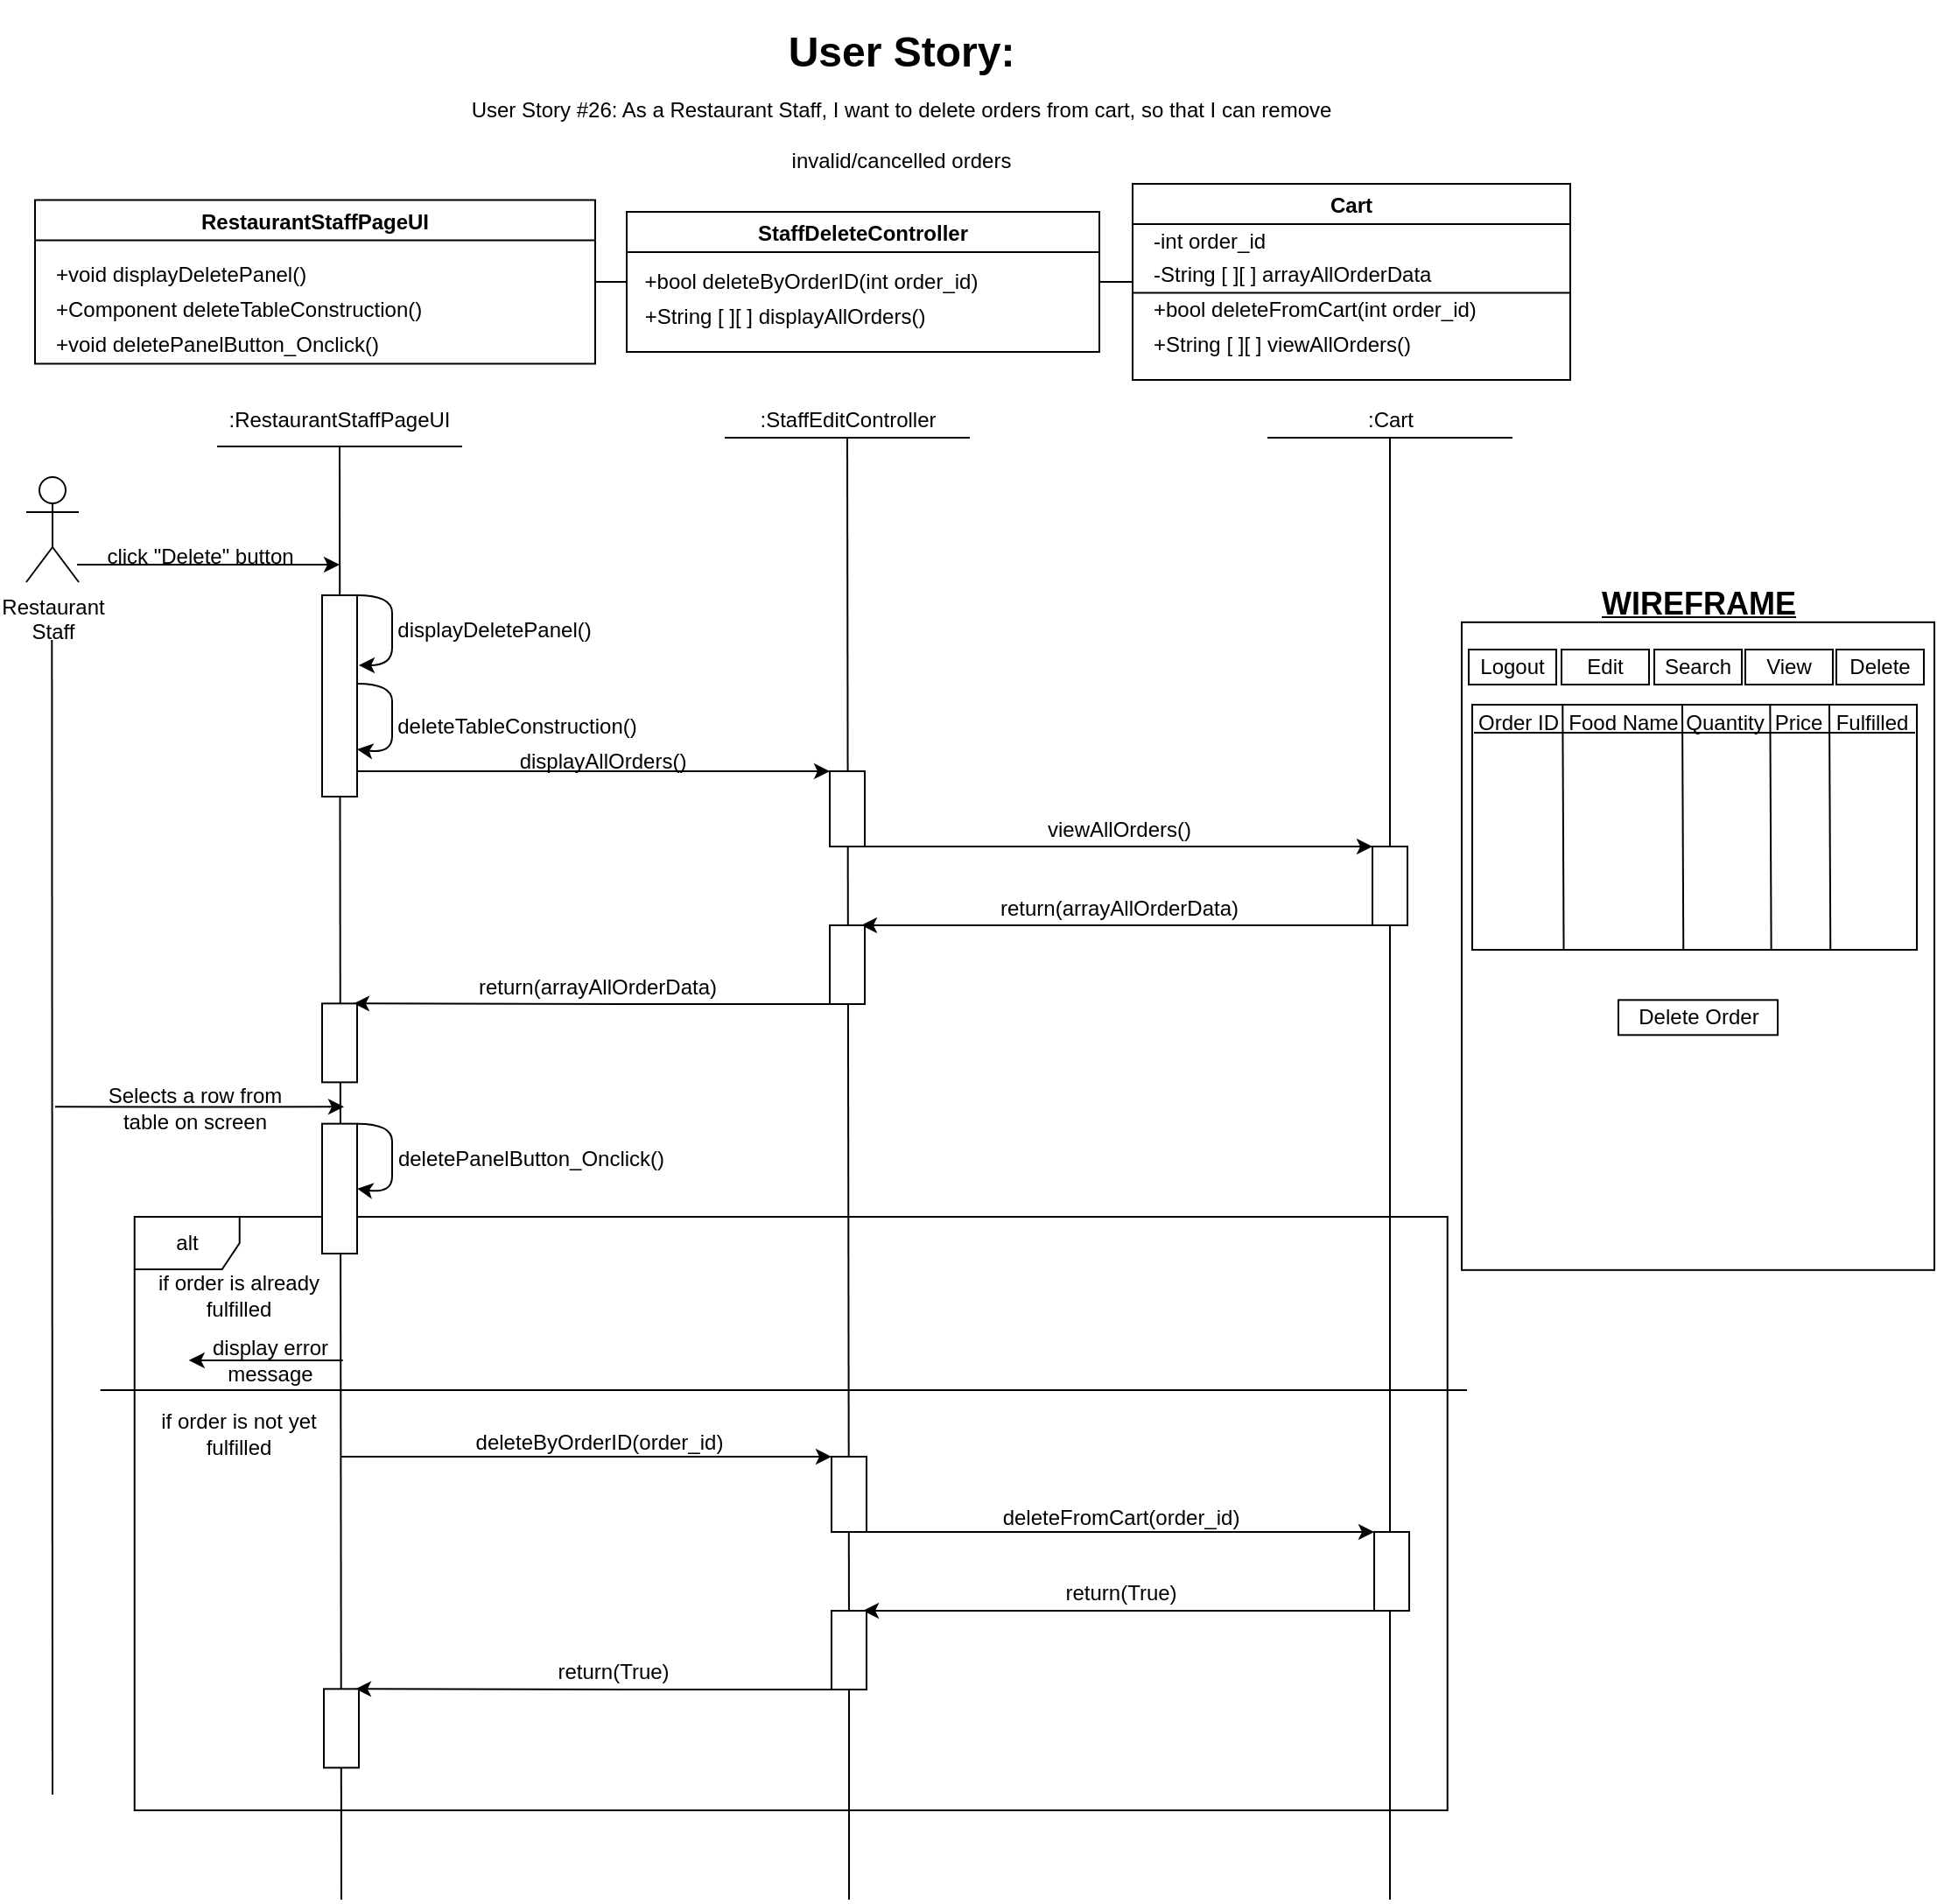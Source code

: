 <mxfile version="17.4.2" type="device"><diagram id="kgpKYQtTHZ0yAKxKKP6v" name="Page-1"><mxGraphModel dx="1103" dy="624" grid="1" gridSize="10" guides="1" tooltips="1" connect="1" arrows="1" fold="1" page="1" pageScale="1" pageWidth="1100" pageHeight="850" math="0" shadow="0"><root><mxCell id="0"/><mxCell id="1" parent="0"/><mxCell id="hacsiQ6Ck6Q7z7_AqZSA-1" value="alt" style="shape=umlFrame;whiteSpace=wrap;html=1;" vertex="1" parent="1"><mxGeometry x="91.86" y="700" width="750" height="339" as="geometry"/></mxCell><mxCell id="-WFrWLEuQ_C8n9u0HJJs-3" value="" style="endArrow=classic;html=1;rounded=0;entryX=0;entryY=0;entryDx=0;entryDy=0;" parent="1" edge="1"><mxGeometry width="50" height="50" relative="1" as="geometry"><mxPoint x="209" y="445.5" as="sourcePoint"/><mxPoint x="489" y="445.5" as="targetPoint"/></mxGeometry></mxCell><mxCell id="jZgrcrFYeaZh8gr0yXMg-58" value="" style="endArrow=none;html=1;rounded=0;fontSize=17;" parent="1" edge="1"><mxGeometry width="50" height="50" relative="1" as="geometry"><mxPoint x="210" y="1090" as="sourcePoint"/><mxPoint x="209" y="260" as="targetPoint"/></mxGeometry></mxCell><mxCell id="jZgrcrFYeaZh8gr0yXMg-60" value="" style="rounded=0;whiteSpace=wrap;html=1;" parent="1" vertex="1"><mxGeometry x="199" y="646.83" width="20" height="74.17" as="geometry"/></mxCell><mxCell id="jZgrcrFYeaZh8gr0yXMg-41" value="" style="rounded=0;whiteSpace=wrap;html=1;" parent="1" vertex="1"><mxGeometry x="850" y="360.41" width="270" height="370" as="geometry"/></mxCell><mxCell id="jZgrcrFYeaZh8gr0yXMg-2" value="RestaurantStaffPageUI" style="swimlane;" parent="1" vertex="1"><mxGeometry x="35" y="119.25" width="320" height="93.5" as="geometry"/></mxCell><mxCell id="jZgrcrFYeaZh8gr0yXMg-3" value="+void displayDeletePanel()" style="text;html=1;align=left;verticalAlign=middle;resizable=0;points=[];autosize=1;strokeColor=none;fillColor=none;" parent="jZgrcrFYeaZh8gr0yXMg-2" vertex="1"><mxGeometry x="10" y="33" width="160" height="20" as="geometry"/></mxCell><mxCell id="jZgrcrFYeaZh8gr0yXMg-5" value="+Component deleteTableConstruction()" style="text;html=1;align=left;verticalAlign=middle;resizable=0;points=[];autosize=1;strokeColor=none;fillColor=none;" parent="jZgrcrFYeaZh8gr0yXMg-2" vertex="1"><mxGeometry x="10" y="53" width="220" height="20" as="geometry"/></mxCell><mxCell id="jZgrcrFYeaZh8gr0yXMg-98" value="+void deletePanelButton_Onclick()" style="text;html=1;align=left;verticalAlign=middle;resizable=0;points=[];autosize=1;strokeColor=none;fillColor=none;" parent="jZgrcrFYeaZh8gr0yXMg-2" vertex="1"><mxGeometry x="10" y="73" width="200" height="20" as="geometry"/></mxCell><mxCell id="jZgrcrFYeaZh8gr0yXMg-6" value="StaffDeleteController" style="swimlane;startSize=23;" parent="1" vertex="1"><mxGeometry x="373" y="126" width="270" height="80" as="geometry"/></mxCell><mxCell id="jZgrcrFYeaZh8gr0yXMg-7" value="&lt;div style=&quot;text-align: left&quot;&gt;&lt;span&gt;+bool deleteByOrderID(int order_id)&lt;/span&gt;&lt;/div&gt;" style="text;html=1;align=center;verticalAlign=middle;resizable=0;points=[];autosize=1;strokeColor=none;fillColor=none;" parent="jZgrcrFYeaZh8gr0yXMg-6" vertex="1"><mxGeometry y="30" width="210" height="20" as="geometry"/></mxCell><mxCell id="-WFrWLEuQ_C8n9u0HJJs-1" value="&lt;div style=&quot;text-align: left&quot;&gt;&lt;span&gt;+String [ ][ ] displayAllOrders()&lt;/span&gt;&lt;/div&gt;" style="text;html=1;align=center;verticalAlign=middle;resizable=0;points=[];autosize=1;strokeColor=none;fillColor=none;" parent="jZgrcrFYeaZh8gr0yXMg-6" vertex="1"><mxGeometry y="50" width="180" height="20" as="geometry"/></mxCell><mxCell id="jZgrcrFYeaZh8gr0yXMg-8" value="Cart" style="swimlane;" parent="1" vertex="1"><mxGeometry x="662" y="110" width="250" height="112" as="geometry"/></mxCell><mxCell id="jZgrcrFYeaZh8gr0yXMg-9" value="-int order_id" style="text;html=1;align=left;verticalAlign=middle;resizable=0;points=[];autosize=1;strokeColor=none;fillColor=none;" parent="jZgrcrFYeaZh8gr0yXMg-8" vertex="1"><mxGeometry x="10" y="23" width="80" height="20" as="geometry"/></mxCell><mxCell id="jZgrcrFYeaZh8gr0yXMg-12" value="" style="endArrow=none;html=1;rounded=0;" parent="jZgrcrFYeaZh8gr0yXMg-8" edge="1"><mxGeometry width="50" height="50" relative="1" as="geometry"><mxPoint y="62.25" as="sourcePoint"/><mxPoint x="250" y="62.25" as="targetPoint"/></mxGeometry></mxCell><mxCell id="jZgrcrFYeaZh8gr0yXMg-13" value="&lt;div style=&quot;text-align: justify&quot;&gt;&lt;span&gt;+bool deleteFromCart(int order_id)&lt;/span&gt;&lt;/div&gt;" style="text;html=1;align=left;verticalAlign=middle;resizable=0;points=[];autosize=1;strokeColor=none;fillColor=none;" parent="jZgrcrFYeaZh8gr0yXMg-8" vertex="1"><mxGeometry x="10" y="62.25" width="200" height="20" as="geometry"/></mxCell><mxCell id="-WFrWLEuQ_C8n9u0HJJs-15" value="&lt;div style=&quot;text-align: justify&quot;&gt;&lt;span&gt;+String [ ][ ] viewAllOrders()&lt;/span&gt;&lt;/div&gt;" style="text;html=1;align=left;verticalAlign=middle;resizable=0;points=[];autosize=1;strokeColor=none;fillColor=none;" parent="jZgrcrFYeaZh8gr0yXMg-8" vertex="1"><mxGeometry x="10" y="82.25" width="160" height="20" as="geometry"/></mxCell><mxCell id="-WFrWLEuQ_C8n9u0HJJs-16" value="-String [ ][ ] arrayAllOrderData" style="text;html=1;align=left;verticalAlign=middle;resizable=0;points=[];autosize=1;strokeColor=none;fillColor=none;" parent="jZgrcrFYeaZh8gr0yXMg-8" vertex="1"><mxGeometry x="10" y="42.25" width="170" height="20" as="geometry"/></mxCell><mxCell id="jZgrcrFYeaZh8gr0yXMg-15" value="" style="endArrow=none;html=1;rounded=0;exitX=1;exitY=0.5;exitDx=0;exitDy=0;entryX=0;entryY=0.5;entryDx=0;entryDy=0;" parent="1" source="jZgrcrFYeaZh8gr0yXMg-2" target="jZgrcrFYeaZh8gr0yXMg-6" edge="1"><mxGeometry width="50" height="50" relative="1" as="geometry"><mxPoint x="579" y="396" as="sourcePoint"/><mxPoint x="629" y="346" as="targetPoint"/></mxGeometry></mxCell><mxCell id="jZgrcrFYeaZh8gr0yXMg-16" value="" style="endArrow=none;html=1;rounded=0;entryX=0;entryY=0.5;entryDx=0;entryDy=0;exitX=1;exitY=0.5;exitDx=0;exitDy=0;" parent="1" source="jZgrcrFYeaZh8gr0yXMg-6" target="jZgrcrFYeaZh8gr0yXMg-8" edge="1"><mxGeometry width="50" height="50" relative="1" as="geometry"><mxPoint x="579" y="216" as="sourcePoint"/><mxPoint x="579" y="246" as="targetPoint"/></mxGeometry></mxCell><mxCell id="jZgrcrFYeaZh8gr0yXMg-17" style="edgeStyle=orthogonalEdgeStyle;rounded=0;orthogonalLoop=1;jettySize=auto;html=1;" parent="1" edge="1"><mxGeometry relative="1" as="geometry"><mxPoint x="209" y="327.5" as="targetPoint"/><Array as="points"><mxPoint x="109" y="327.5"/><mxPoint x="109" y="327.5"/></Array><mxPoint x="59" y="327.5" as="sourcePoint"/></mxGeometry></mxCell><mxCell id="jZgrcrFYeaZh8gr0yXMg-18" value="Restaurant&lt;br&gt;Staff" style="shape=umlActor;verticalLabelPosition=bottom;verticalAlign=top;html=1;outlineConnect=0;" parent="1" vertex="1"><mxGeometry x="30" y="277.5" width="30" height="60" as="geometry"/></mxCell><mxCell id="jZgrcrFYeaZh8gr0yXMg-19" value=":RestaurantStaffPageUI" style="text;html=1;strokeColor=none;fillColor=none;align=center;verticalAlign=middle;whiteSpace=wrap;rounded=0;" parent="1" vertex="1"><mxGeometry x="179" y="230" width="60" height="30" as="geometry"/></mxCell><mxCell id="jZgrcrFYeaZh8gr0yXMg-20" value=":StaffEditController" style="text;html=1;align=center;verticalAlign=middle;resizable=0;points=[];autosize=1;strokeColor=none;fillColor=none;" parent="1" vertex="1"><mxGeometry x="439" y="235" width="120" height="20" as="geometry"/></mxCell><mxCell id="jZgrcrFYeaZh8gr0yXMg-21" value=":Cart" style="text;html=1;align=center;verticalAlign=middle;resizable=0;points=[];autosize=1;strokeColor=none;fillColor=none;" parent="1" vertex="1"><mxGeometry x="789" y="235" width="40" height="20" as="geometry"/></mxCell><mxCell id="jZgrcrFYeaZh8gr0yXMg-22" value="" style="endArrow=none;html=1;rounded=0;" parent="1" edge="1"><mxGeometry width="50" height="50" relative="1" as="geometry"><mxPoint x="139" y="260" as="sourcePoint"/><mxPoint x="279.0" y="260" as="targetPoint"/></mxGeometry></mxCell><mxCell id="jZgrcrFYeaZh8gr0yXMg-23" value="" style="endArrow=none;html=1;rounded=0;" parent="1" edge="1"><mxGeometry width="50" height="50" relative="1" as="geometry"><mxPoint x="429.0" y="255" as="sourcePoint"/><mxPoint x="569" y="255" as="targetPoint"/></mxGeometry></mxCell><mxCell id="jZgrcrFYeaZh8gr0yXMg-24" value="" style="endArrow=none;html=1;rounded=0;" parent="1" edge="1"><mxGeometry width="50" height="50" relative="1" as="geometry"><mxPoint x="739" y="255" as="sourcePoint"/><mxPoint x="879" y="255" as="targetPoint"/></mxGeometry></mxCell><mxCell id="jZgrcrFYeaZh8gr0yXMg-25" value="" style="curved=1;endArrow=classic;html=1;rounded=0;entryX=1;entryY=0.5;entryDx=0;entryDy=0;exitX=1;exitY=0;exitDx=0;exitDy=0;" parent="1" source="jZgrcrFYeaZh8gr0yXMg-60" target="jZgrcrFYeaZh8gr0yXMg-60" edge="1"><mxGeometry width="50" height="50" relative="1" as="geometry"><mxPoint x="219" y="706.83" as="sourcePoint"/><mxPoint x="269" y="656.83" as="targetPoint"/><Array as="points"><mxPoint x="239" y="646.83"/><mxPoint x="239" y="666.83"/><mxPoint x="239" y="686.83"/></Array></mxGeometry></mxCell><mxCell id="jZgrcrFYeaZh8gr0yXMg-26" value="&lt;span style=&quot;text-align: left&quot;&gt;deletePanelButton_Onclick()&lt;/span&gt;" style="text;html=1;align=center;verticalAlign=middle;resizable=0;points=[];autosize=1;strokeColor=none;fillColor=none;" parent="1" vertex="1"><mxGeometry x="233" y="656.83" width="170" height="20" as="geometry"/></mxCell><mxCell id="jZgrcrFYeaZh8gr0yXMg-27" value="" style="endArrow=classic;html=1;rounded=0;entryX=0;entryY=0;entryDx=0;entryDy=0;" parent="1" edge="1"><mxGeometry width="50" height="50" relative="1" as="geometry"><mxPoint x="210" y="837.0" as="sourcePoint"/><mxPoint x="490" y="837" as="targetPoint"/></mxGeometry></mxCell><mxCell id="jZgrcrFYeaZh8gr0yXMg-28" value="deleteByOrderID(order_id)" style="text;html=1;align=center;verticalAlign=middle;resizable=0;points=[];autosize=1;strokeColor=none;fillColor=none;" parent="1" vertex="1"><mxGeometry x="277" y="819" width="160" height="20" as="geometry"/></mxCell><mxCell id="jZgrcrFYeaZh8gr0yXMg-29" style="edgeStyle=orthogonalEdgeStyle;rounded=0;orthogonalLoop=1;jettySize=auto;html=1;exitX=1;exitY=1;exitDx=0;exitDy=0;entryX=0;entryY=0;entryDx=0;entryDy=0;" parent="1" source="jZgrcrFYeaZh8gr0yXMg-57" target="jZgrcrFYeaZh8gr0yXMg-53" edge="1"><mxGeometry relative="1" as="geometry"><Array as="points"><mxPoint x="724" y="880"/><mxPoint x="724" y="880"/></Array><mxPoint x="510" y="885" as="sourcePoint"/></mxGeometry></mxCell><mxCell id="jZgrcrFYeaZh8gr0yXMg-30" value="" style="endArrow=none;html=1;rounded=0;startArrow=none;entryX=0.5;entryY=1;entryDx=0;entryDy=0;entryPerimeter=0;" parent="1" source="jZgrcrFYeaZh8gr0yXMg-100" target="jZgrcrFYeaZh8gr0yXMg-20" edge="1"><mxGeometry width="50" height="50" relative="1" as="geometry"><mxPoint x="499" y="932.5" as="sourcePoint"/><mxPoint x="497" y="250" as="targetPoint"/></mxGeometry></mxCell><mxCell id="jZgrcrFYeaZh8gr0yXMg-31" value="deleteFromCart(order_id)" style="text;html=1;align=center;verticalAlign=middle;resizable=0;points=[];autosize=1;strokeColor=none;fillColor=none;" parent="1" vertex="1"><mxGeometry x="580" y="862" width="150" height="20" as="geometry"/></mxCell><mxCell id="jZgrcrFYeaZh8gr0yXMg-34" value="" style="endArrow=none;html=1;rounded=0;entryX=0.5;entryY=0.982;entryDx=0;entryDy=0;entryPerimeter=0;" parent="1" target="jZgrcrFYeaZh8gr0yXMg-21" edge="1"><mxGeometry width="50" height="50" relative="1" as="geometry"><mxPoint x="809" y="1090" as="sourcePoint"/><mxPoint x="809" y="260" as="targetPoint"/></mxGeometry></mxCell><mxCell id="jZgrcrFYeaZh8gr0yXMg-42" value="Logout" style="rounded=0;whiteSpace=wrap;html=1;" parent="1" vertex="1"><mxGeometry x="854" y="376" width="50" height="20" as="geometry"/></mxCell><mxCell id="jZgrcrFYeaZh8gr0yXMg-43" value="Edit" style="rounded=0;whiteSpace=wrap;html=1;" parent="1" vertex="1"><mxGeometry x="907" y="376" width="50" height="20" as="geometry"/></mxCell><mxCell id="jZgrcrFYeaZh8gr0yXMg-44" value="Search" style="rounded=0;whiteSpace=wrap;html=1;" parent="1" vertex="1"><mxGeometry x="960" y="376" width="50" height="20" as="geometry"/></mxCell><mxCell id="jZgrcrFYeaZh8gr0yXMg-45" value="View" style="rounded=0;whiteSpace=wrap;html=1;" parent="1" vertex="1"><mxGeometry x="1012" y="376" width="50" height="20" as="geometry"/></mxCell><mxCell id="jZgrcrFYeaZh8gr0yXMg-46" value="Delete" style="rounded=0;whiteSpace=wrap;html=1;" parent="1" vertex="1"><mxGeometry x="1064" y="376" width="50" height="20" as="geometry"/></mxCell><mxCell id="jZgrcrFYeaZh8gr0yXMg-52" value="&lt;b&gt;&lt;u&gt;&lt;font style=&quot;font-size: 18px&quot;&gt;WIREFRAME&lt;/font&gt;&lt;/u&gt;&lt;/b&gt;" style="text;html=1;align=center;verticalAlign=middle;resizable=0;points=[];autosize=1;strokeColor=none;fillColor=none;" parent="1" vertex="1"><mxGeometry x="920" y="340" width="130" height="20" as="geometry"/></mxCell><mxCell id="jZgrcrFYeaZh8gr0yXMg-102" style="edgeStyle=orthogonalEdgeStyle;rounded=0;orthogonalLoop=1;jettySize=auto;html=1;exitX=0;exitY=1;exitDx=0;exitDy=0;entryX=0.5;entryY=0;entryDx=0;entryDy=0;fontSize=12;" parent="1" edge="1"><mxGeometry relative="1" as="geometry"><mxPoint x="808" y="925" as="sourcePoint"/><mxPoint x="508" y="925" as="targetPoint"/><Array as="points"><mxPoint x="664" y="925"/><mxPoint x="664" y="925"/></Array></mxGeometry></mxCell><mxCell id="jZgrcrFYeaZh8gr0yXMg-53" value="" style="rounded=0;whiteSpace=wrap;html=1;" parent="1" vertex="1"><mxGeometry x="800" y="880" width="20" height="45" as="geometry"/></mxCell><mxCell id="jZgrcrFYeaZh8gr0yXMg-54" value="click &quot;Delete&quot; button" style="text;html=1;align=center;verticalAlign=middle;resizable=0;points=[];autosize=1;strokeColor=none;fillColor=none;" parent="1" vertex="1"><mxGeometry x="69" y="312.5" width="120" height="20" as="geometry"/></mxCell><mxCell id="jZgrcrFYeaZh8gr0yXMg-57" value="" style="rounded=0;whiteSpace=wrap;html=1;" parent="1" vertex="1"><mxGeometry x="490" y="837" width="20" height="43" as="geometry"/></mxCell><mxCell id="jZgrcrFYeaZh8gr0yXMg-63" value="" style="curved=1;endArrow=classic;html=1;rounded=0;exitX=1;exitY=0;exitDx=0;exitDy=0;" parent="1" source="jZgrcrFYeaZh8gr0yXMg-64" edge="1"><mxGeometry width="50" height="50" relative="1" as="geometry"><mxPoint x="219" y="405" as="sourcePoint"/><mxPoint x="220" y="385" as="targetPoint"/><Array as="points"><mxPoint x="239" y="345"/><mxPoint x="239" y="365"/><mxPoint x="239" y="385"/></Array></mxGeometry></mxCell><mxCell id="jZgrcrFYeaZh8gr0yXMg-64" value="" style="rounded=0;whiteSpace=wrap;html=1;" parent="1" vertex="1"><mxGeometry x="199" y="345" width="20" height="115" as="geometry"/></mxCell><mxCell id="jZgrcrFYeaZh8gr0yXMg-65" value="&lt;span style=&quot;font-size: 12px ; text-align: left&quot;&gt;displayDeletePanel()&lt;/span&gt;" style="text;html=1;align=center;verticalAlign=middle;resizable=0;points=[];autosize=1;strokeColor=none;fillColor=none;fontSize=16;" parent="1" vertex="1"><mxGeometry x="232" y="348" width="130" height="30" as="geometry"/></mxCell><mxCell id="jZgrcrFYeaZh8gr0yXMg-84" value="" style="rounded=0;whiteSpace=wrap;html=1;" parent="1" vertex="1"><mxGeometry x="856" y="407.5" width="254" height="140" as="geometry"/></mxCell><mxCell id="jZgrcrFYeaZh8gr0yXMg-83" value="Delete Order" style="rounded=0;whiteSpace=wrap;html=1;" parent="1" vertex="1"><mxGeometry x="939.5" y="576.17" width="91" height="20" as="geometry"/></mxCell><mxCell id="jZgrcrFYeaZh8gr0yXMg-85" value="Order ID" style="text;html=1;align=center;verticalAlign=middle;resizable=0;points=[];autosize=1;strokeColor=none;fillColor=none;" parent="1" vertex="1"><mxGeometry x="852" y="407.5" width="60" height="20" as="geometry"/></mxCell><mxCell id="jZgrcrFYeaZh8gr0yXMg-86" value="Food Name" style="text;html=1;align=center;verticalAlign=middle;resizable=0;points=[];autosize=1;strokeColor=none;fillColor=none;" parent="1" vertex="1"><mxGeometry x="902" y="407.5" width="80" height="20" as="geometry"/></mxCell><mxCell id="jZgrcrFYeaZh8gr0yXMg-87" value="Quantity" style="text;html=1;align=center;verticalAlign=middle;resizable=0;points=[];autosize=1;strokeColor=none;fillColor=none;" parent="1" vertex="1"><mxGeometry x="970" y="407.5" width="60" height="20" as="geometry"/></mxCell><mxCell id="jZgrcrFYeaZh8gr0yXMg-88" value="Price" style="text;html=1;align=center;verticalAlign=middle;resizable=0;points=[];autosize=1;strokeColor=none;fillColor=none;" parent="1" vertex="1"><mxGeometry x="1022" y="407.5" width="40" height="20" as="geometry"/></mxCell><mxCell id="jZgrcrFYeaZh8gr0yXMg-89" value="Fulfilled" style="text;html=1;align=center;verticalAlign=middle;resizable=0;points=[];autosize=1;strokeColor=none;fillColor=none;" parent="1" vertex="1"><mxGeometry x="1054" y="407.5" width="60" height="20" as="geometry"/></mxCell><mxCell id="jZgrcrFYeaZh8gr0yXMg-90" value="" style="endArrow=none;html=1;rounded=0;entryX=0.033;entryY=-0.067;entryDx=0;entryDy=0;entryPerimeter=0;exitX=0.194;exitY=0.99;exitDx=0;exitDy=0;exitPerimeter=0;" parent="1" edge="1"><mxGeometry width="50" height="50" relative="1" as="geometry"><mxPoint x="908.276" y="547.1" as="sourcePoint"/><mxPoint x="907.64" y="407.16" as="targetPoint"/></mxGeometry></mxCell><mxCell id="jZgrcrFYeaZh8gr0yXMg-91" value="" style="endArrow=none;html=1;rounded=0;entryX=0.033;entryY=-0.067;entryDx=0;entryDy=0;entryPerimeter=0;exitX=0.194;exitY=0.99;exitDx=0;exitDy=0;exitPerimeter=0;" parent="1" edge="1"><mxGeometry width="50" height="50" relative="1" as="geometry"><mxPoint x="976.636" y="547.44" as="sourcePoint"/><mxPoint x="976" y="407.5" as="targetPoint"/></mxGeometry></mxCell><mxCell id="jZgrcrFYeaZh8gr0yXMg-92" value="" style="endArrow=none;html=1;rounded=0;entryX=0.033;entryY=-0.067;entryDx=0;entryDy=0;entryPerimeter=0;exitX=0.194;exitY=0.99;exitDx=0;exitDy=0;exitPerimeter=0;" parent="1" edge="1"><mxGeometry width="50" height="50" relative="1" as="geometry"><mxPoint x="1026.816" y="547.94" as="sourcePoint"/><mxPoint x="1026.18" y="408" as="targetPoint"/></mxGeometry></mxCell><mxCell id="jZgrcrFYeaZh8gr0yXMg-93" value="" style="endArrow=none;html=1;rounded=0;entryX=0.033;entryY=-0.067;entryDx=0;entryDy=0;entryPerimeter=0;exitX=0.194;exitY=0.99;exitDx=0;exitDy=0;exitPerimeter=0;" parent="1" edge="1"><mxGeometry width="50" height="50" relative="1" as="geometry"><mxPoint x="1060.636" y="547.5" as="sourcePoint"/><mxPoint x="1060" y="407.56" as="targetPoint"/></mxGeometry></mxCell><mxCell id="jZgrcrFYeaZh8gr0yXMg-94" value="" style="endArrow=none;html=1;rounded=0;exitX=0.194;exitY=0.99;exitDx=0;exitDy=0;exitPerimeter=0;" parent="1" edge="1"><mxGeometry width="50" height="50" relative="1" as="geometry"><mxPoint x="856.996" y="423.5" as="sourcePoint"/><mxPoint x="1109" y="423.5" as="targetPoint"/></mxGeometry></mxCell><mxCell id="jZgrcrFYeaZh8gr0yXMg-99" value="&lt;h1&gt;User Story:&lt;br&gt;&lt;font style=&quot;font-size: 12px ; font-weight: normal&quot;&gt;User Story #26: As a Restaurant Staff, I want to delete orders from cart, so that I can remove invalid/cancelled orders&lt;/font&gt;&lt;/h1&gt;" style="text;html=1;strokeColor=none;fillColor=none;spacing=5;spacingTop=-20;whiteSpace=wrap;overflow=hidden;rounded=0;align=center;" parent="1" vertex="1"><mxGeometry x="240" y="15" width="580" height="95" as="geometry"/></mxCell><mxCell id="jZgrcrFYeaZh8gr0yXMg-100" value="" style="rounded=0;whiteSpace=wrap;html=1;" parent="1" vertex="1"><mxGeometry x="490" y="925" width="20" height="45" as="geometry"/></mxCell><mxCell id="jZgrcrFYeaZh8gr0yXMg-101" value="" style="endArrow=none;html=1;rounded=0;startArrow=none;entryX=0.5;entryY=1;entryDx=0;entryDy=0;entryPerimeter=0;" parent="1" target="jZgrcrFYeaZh8gr0yXMg-100" edge="1"><mxGeometry width="50" height="50" relative="1" as="geometry"><mxPoint x="500" y="1090" as="sourcePoint"/><mxPoint x="498.14" y="175.84" as="targetPoint"/></mxGeometry></mxCell><mxCell id="jZgrcrFYeaZh8gr0yXMg-103" value="return(True)" style="text;html=1;align=center;verticalAlign=middle;resizable=0;points=[];autosize=1;strokeColor=none;fillColor=none;fontSize=12;" parent="1" vertex="1"><mxGeometry x="615" y="905.33" width="80" height="20" as="geometry"/></mxCell><mxCell id="jZgrcrFYeaZh8gr0yXMg-104" style="edgeStyle=orthogonalEdgeStyle;rounded=0;orthogonalLoop=1;jettySize=auto;html=1;entryX=0.5;entryY=0;entryDx=0;entryDy=0;fontSize=12;" parent="1" edge="1"><mxGeometry relative="1" as="geometry"><mxPoint x="494" y="970.0" as="sourcePoint"/><mxPoint x="218" y="969.67" as="targetPoint"/><Array as="points"><mxPoint x="374" y="969.67"/><mxPoint x="374" y="969.67"/></Array></mxGeometry></mxCell><mxCell id="jZgrcrFYeaZh8gr0yXMg-105" value="" style="rounded=0;whiteSpace=wrap;html=1;" parent="1" vertex="1"><mxGeometry x="200" y="969.67" width="20" height="45" as="geometry"/></mxCell><mxCell id="jZgrcrFYeaZh8gr0yXMg-106" value="return(True)" style="text;html=1;align=center;verticalAlign=middle;resizable=0;points=[];autosize=1;strokeColor=none;fillColor=none;fontSize=12;" parent="1" vertex="1"><mxGeometry x="325" y="950.0" width="80" height="20" as="geometry"/></mxCell><mxCell id="zjGWkaBwXdOVX580WXJV-2" value="" style="curved=1;endArrow=classic;html=1;rounded=0;entryX=1;entryY=0.75;entryDx=0;entryDy=0;exitX=1;exitY=0;exitDx=0;exitDy=0;" parent="1" edge="1"><mxGeometry width="50" height="50" relative="1" as="geometry"><mxPoint x="219" y="395.5" as="sourcePoint"/><mxPoint x="219" y="433" as="targetPoint"/><Array as="points"><mxPoint x="239" y="395.5"/><mxPoint x="239" y="415.5"/><mxPoint x="239" y="435.5"/></Array></mxGeometry></mxCell><mxCell id="zjGWkaBwXdOVX580WXJV-4" value="&lt;span style=&quot;font-size: 12px&quot;&gt;deleteTableConstruction()&lt;/span&gt;" style="text;html=1;align=center;verticalAlign=middle;resizable=0;points=[];autosize=1;strokeColor=none;fillColor=none;fontSize=16;" parent="1" vertex="1"><mxGeometry x="235" y="402.5" width="150" height="30" as="geometry"/></mxCell><mxCell id="zjGWkaBwXdOVX580WXJV-5" style="edgeStyle=orthogonalEdgeStyle;rounded=0;orthogonalLoop=1;jettySize=auto;html=1;" parent="1" edge="1"><mxGeometry relative="1" as="geometry"><mxPoint x="211.5" y="637.17" as="targetPoint"/><Array as="points"><mxPoint x="106.5" y="637.17"/><mxPoint x="106.5" y="637.17"/></Array><mxPoint x="46.5" y="637.17" as="sourcePoint"/></mxGeometry></mxCell><mxCell id="zjGWkaBwXdOVX580WXJV-6" value="Selects a row from&lt;br&gt;table on screen" style="text;html=1;align=center;verticalAlign=middle;resizable=0;points=[];autosize=1;strokeColor=none;fillColor=none;" parent="1" vertex="1"><mxGeometry x="70.5" y="623.17" width="110" height="30" as="geometry"/></mxCell><mxCell id="zjGWkaBwXdOVX580WXJV-7" value="" style="endArrow=none;html=1;rounded=0;" parent="1" edge="1"><mxGeometry width="50" height="50" relative="1" as="geometry"><mxPoint x="45" y="1030" as="sourcePoint"/><mxPoint x="44.66" y="370.5" as="targetPoint"/></mxGeometry></mxCell><mxCell id="-WFrWLEuQ_C8n9u0HJJs-4" value="displayAllOrders()" style="text;html=1;align=center;verticalAlign=middle;resizable=0;points=[];autosize=1;strokeColor=none;fillColor=none;" parent="1" vertex="1"><mxGeometry x="304" y="429.5" width="110" height="20" as="geometry"/></mxCell><mxCell id="-WFrWLEuQ_C8n9u0HJJs-5" style="edgeStyle=orthogonalEdgeStyle;rounded=0;orthogonalLoop=1;jettySize=auto;html=1;exitX=1;exitY=1;exitDx=0;exitDy=0;entryX=0;entryY=0;entryDx=0;entryDy=0;" parent="1" source="-WFrWLEuQ_C8n9u0HJJs-9" target="-WFrWLEuQ_C8n9u0HJJs-8" edge="1"><mxGeometry relative="1" as="geometry"><Array as="points"><mxPoint x="723" y="488.5"/><mxPoint x="723" y="488.5"/></Array><mxPoint x="509" y="493.5" as="sourcePoint"/></mxGeometry></mxCell><mxCell id="-WFrWLEuQ_C8n9u0HJJs-6" value="viewAllOrders()" style="text;html=1;align=center;verticalAlign=middle;resizable=0;points=[];autosize=1;strokeColor=none;fillColor=none;" parent="1" vertex="1"><mxGeometry x="604" y="468.5" width="100" height="20" as="geometry"/></mxCell><mxCell id="-WFrWLEuQ_C8n9u0HJJs-7" style="edgeStyle=orthogonalEdgeStyle;rounded=0;orthogonalLoop=1;jettySize=auto;html=1;exitX=0;exitY=1;exitDx=0;exitDy=0;entryX=0.5;entryY=0;entryDx=0;entryDy=0;fontSize=12;" parent="1" edge="1"><mxGeometry relative="1" as="geometry"><mxPoint x="807" y="533.5" as="sourcePoint"/><mxPoint x="507" y="533.5" as="targetPoint"/><Array as="points"><mxPoint x="663" y="533.5"/><mxPoint x="663" y="533.5"/></Array></mxGeometry></mxCell><mxCell id="-WFrWLEuQ_C8n9u0HJJs-8" value="" style="rounded=0;whiteSpace=wrap;html=1;" parent="1" vertex="1"><mxGeometry x="799" y="488.5" width="20" height="45" as="geometry"/></mxCell><mxCell id="-WFrWLEuQ_C8n9u0HJJs-9" value="" style="rounded=0;whiteSpace=wrap;html=1;" parent="1" vertex="1"><mxGeometry x="489" y="445.5" width="20" height="43" as="geometry"/></mxCell><mxCell id="-WFrWLEuQ_C8n9u0HJJs-10" value="" style="rounded=0;whiteSpace=wrap;html=1;" parent="1" vertex="1"><mxGeometry x="489" y="533.5" width="20" height="45" as="geometry"/></mxCell><mxCell id="-WFrWLEuQ_C8n9u0HJJs-11" value="return(arrayAllOrderData)" style="text;html=1;align=center;verticalAlign=middle;resizable=0;points=[];autosize=1;strokeColor=none;fillColor=none;fontSize=12;" parent="1" vertex="1"><mxGeometry x="579" y="513.83" width="150" height="20" as="geometry"/></mxCell><mxCell id="-WFrWLEuQ_C8n9u0HJJs-12" style="edgeStyle=orthogonalEdgeStyle;rounded=0;orthogonalLoop=1;jettySize=auto;html=1;entryX=0.5;entryY=0;entryDx=0;entryDy=0;fontSize=12;" parent="1" edge="1"><mxGeometry relative="1" as="geometry"><mxPoint x="493" y="578.5" as="sourcePoint"/><mxPoint x="217" y="578.17" as="targetPoint"/><Array as="points"><mxPoint x="373" y="578.17"/><mxPoint x="373" y="578.17"/></Array></mxGeometry></mxCell><mxCell id="-WFrWLEuQ_C8n9u0HJJs-13" value="" style="rounded=0;whiteSpace=wrap;html=1;" parent="1" vertex="1"><mxGeometry x="199" y="578.17" width="20" height="45" as="geometry"/></mxCell><mxCell id="-WFrWLEuQ_C8n9u0HJJs-18" value="return(arrayAllOrderData)" style="text;html=1;align=center;verticalAlign=middle;resizable=0;points=[];autosize=1;strokeColor=none;fillColor=none;fontSize=12;" parent="1" vertex="1"><mxGeometry x="281" y="558.5" width="150" height="20" as="geometry"/></mxCell><mxCell id="hacsiQ6Ck6Q7z7_AqZSA-5" value="" style="endArrow=none;html=1;rounded=0;" edge="1" parent="1"><mxGeometry width="50" height="50" relative="1" as="geometry"><mxPoint x="72.36" y="798.99" as="sourcePoint"/><mxPoint x="853.003" y="798.99" as="targetPoint"/></mxGeometry></mxCell><mxCell id="hacsiQ6Ck6Q7z7_AqZSA-6" value="if order is already&lt;br&gt;fulfilled" style="text;html=1;align=center;verticalAlign=middle;resizable=0;points=[];autosize=1;strokeColor=none;fillColor=none;" vertex="1" parent="1"><mxGeometry x="95.86" y="729.99" width="110" height="30" as="geometry"/></mxCell><mxCell id="hacsiQ6Ck6Q7z7_AqZSA-7" value="if order is not yet&lt;br&gt;fulfilled" style="text;html=1;align=center;verticalAlign=middle;resizable=0;points=[];autosize=1;strokeColor=none;fillColor=none;" vertex="1" parent="1"><mxGeometry x="100.86" y="808.99" width="100" height="30" as="geometry"/></mxCell><mxCell id="hacsiQ6Ck6Q7z7_AqZSA-8" value="" style="endArrow=classic;html=1;rounded=0;" edge="1" parent="1"><mxGeometry width="50" height="50" relative="1" as="geometry"><mxPoint x="210.86" y="781.99" as="sourcePoint"/><mxPoint x="122.86" y="781.99" as="targetPoint"/></mxGeometry></mxCell><mxCell id="hacsiQ6Ck6Q7z7_AqZSA-9" value="display error&lt;br&gt;message" style="text;html=1;align=center;verticalAlign=middle;resizable=0;points=[];autosize=1;strokeColor=none;fillColor=none;" vertex="1" parent="1"><mxGeometry x="128.86" y="766.99" width="80" height="30" as="geometry"/></mxCell></root></mxGraphModel></diagram></mxfile>